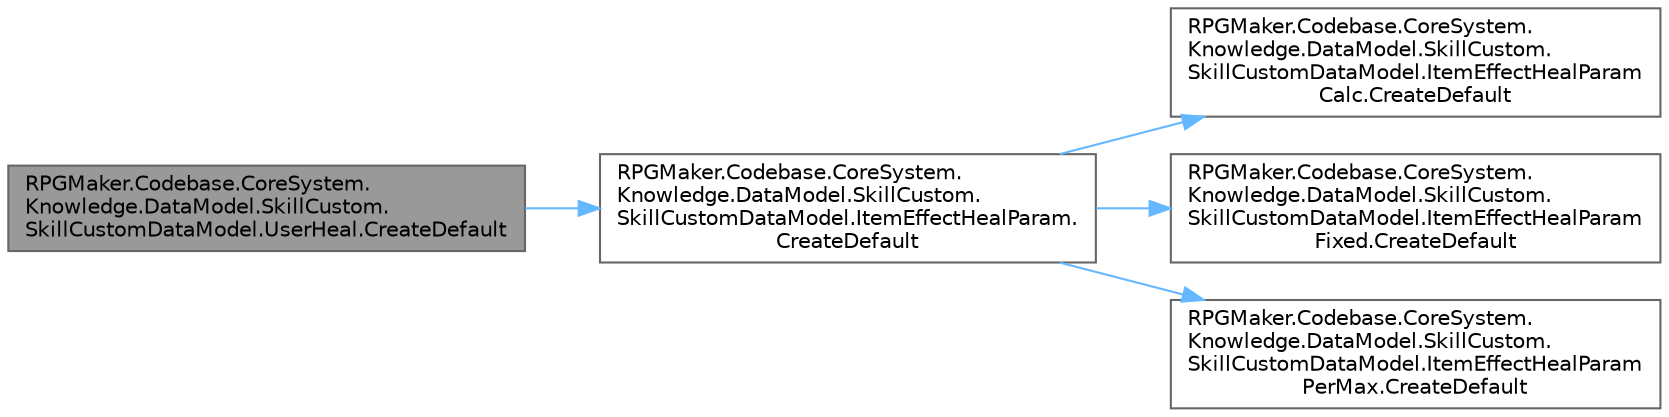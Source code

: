 digraph "RPGMaker.Codebase.CoreSystem.Knowledge.DataModel.SkillCustom.SkillCustomDataModel.UserHeal.CreateDefault"
{
 // LATEX_PDF_SIZE
  bgcolor="transparent";
  edge [fontname=Helvetica,fontsize=10,labelfontname=Helvetica,labelfontsize=10];
  node [fontname=Helvetica,fontsize=10,shape=box,height=0.2,width=0.4];
  rankdir="LR";
  Node1 [id="Node000001",label="RPGMaker.Codebase.CoreSystem.\lKnowledge.DataModel.SkillCustom.\lSkillCustomDataModel.UserHeal.CreateDefault",height=0.2,width=0.4,color="gray40", fillcolor="grey60", style="filled", fontcolor="black",tooltip="😁 既定値作成"];
  Node1 -> Node2 [id="edge1_Node000001_Node000002",color="steelblue1",style="solid",tooltip=" "];
  Node2 [id="Node000002",label="RPGMaker.Codebase.CoreSystem.\lKnowledge.DataModel.SkillCustom.\lSkillCustomDataModel.ItemEffectHealParam.\lCreateDefault",height=0.2,width=0.4,color="grey40", fillcolor="white", style="filled",URL="$d4/d78/class_r_p_g_maker_1_1_codebase_1_1_core_system_1_1_knowledge_1_1_data_model_1_1_skill_custom_1_1ab2141b64f8059de15422206d12096fb.html#ae4cbf104c5c50bf39d0bb93caad8856c",tooltip="😁 既定値作成"];
  Node2 -> Node3 [id="edge2_Node000002_Node000003",color="steelblue1",style="solid",tooltip=" "];
  Node3 [id="Node000003",label="RPGMaker.Codebase.CoreSystem.\lKnowledge.DataModel.SkillCustom.\lSkillCustomDataModel.ItemEffectHealParam\lCalc.CreateDefault",height=0.2,width=0.4,color="grey40", fillcolor="white", style="filled",URL="$d1/d63/class_r_p_g_maker_1_1_codebase_1_1_core_system_1_1_knowledge_1_1_data_model_1_1_skill_custom_1_1ed30c8ef4c870fdb8d5d4e4dc70fd876.html#a4c6566f3e97832d7b4aa00aa3b04813a",tooltip="😁 既定値作成"];
  Node2 -> Node4 [id="edge3_Node000002_Node000004",color="steelblue1",style="solid",tooltip=" "];
  Node4 [id="Node000004",label="RPGMaker.Codebase.CoreSystem.\lKnowledge.DataModel.SkillCustom.\lSkillCustomDataModel.ItemEffectHealParam\lFixed.CreateDefault",height=0.2,width=0.4,color="grey40", fillcolor="white", style="filled",URL="$d0/d0e/class_r_p_g_maker_1_1_codebase_1_1_core_system_1_1_knowledge_1_1_data_model_1_1_skill_custom_1_10cfbaac0fc664c07ad4c293b8b050e39.html#a44bece68cab37cc2f6aaec0814158cbe",tooltip="😁 既定値作成"];
  Node2 -> Node5 [id="edge4_Node000002_Node000005",color="steelblue1",style="solid",tooltip=" "];
  Node5 [id="Node000005",label="RPGMaker.Codebase.CoreSystem.\lKnowledge.DataModel.SkillCustom.\lSkillCustomDataModel.ItemEffectHealParam\lPerMax.CreateDefault",height=0.2,width=0.4,color="grey40", fillcolor="white", style="filled",URL="$dd/d4d/class_r_p_g_maker_1_1_codebase_1_1_core_system_1_1_knowledge_1_1_data_model_1_1_skill_custom_1_12aa51d6c4b93d029de50be8c50ec780f.html#a511ac105e51ec729f02a4826cb5b142f",tooltip="😁 既定値作成"];
}
